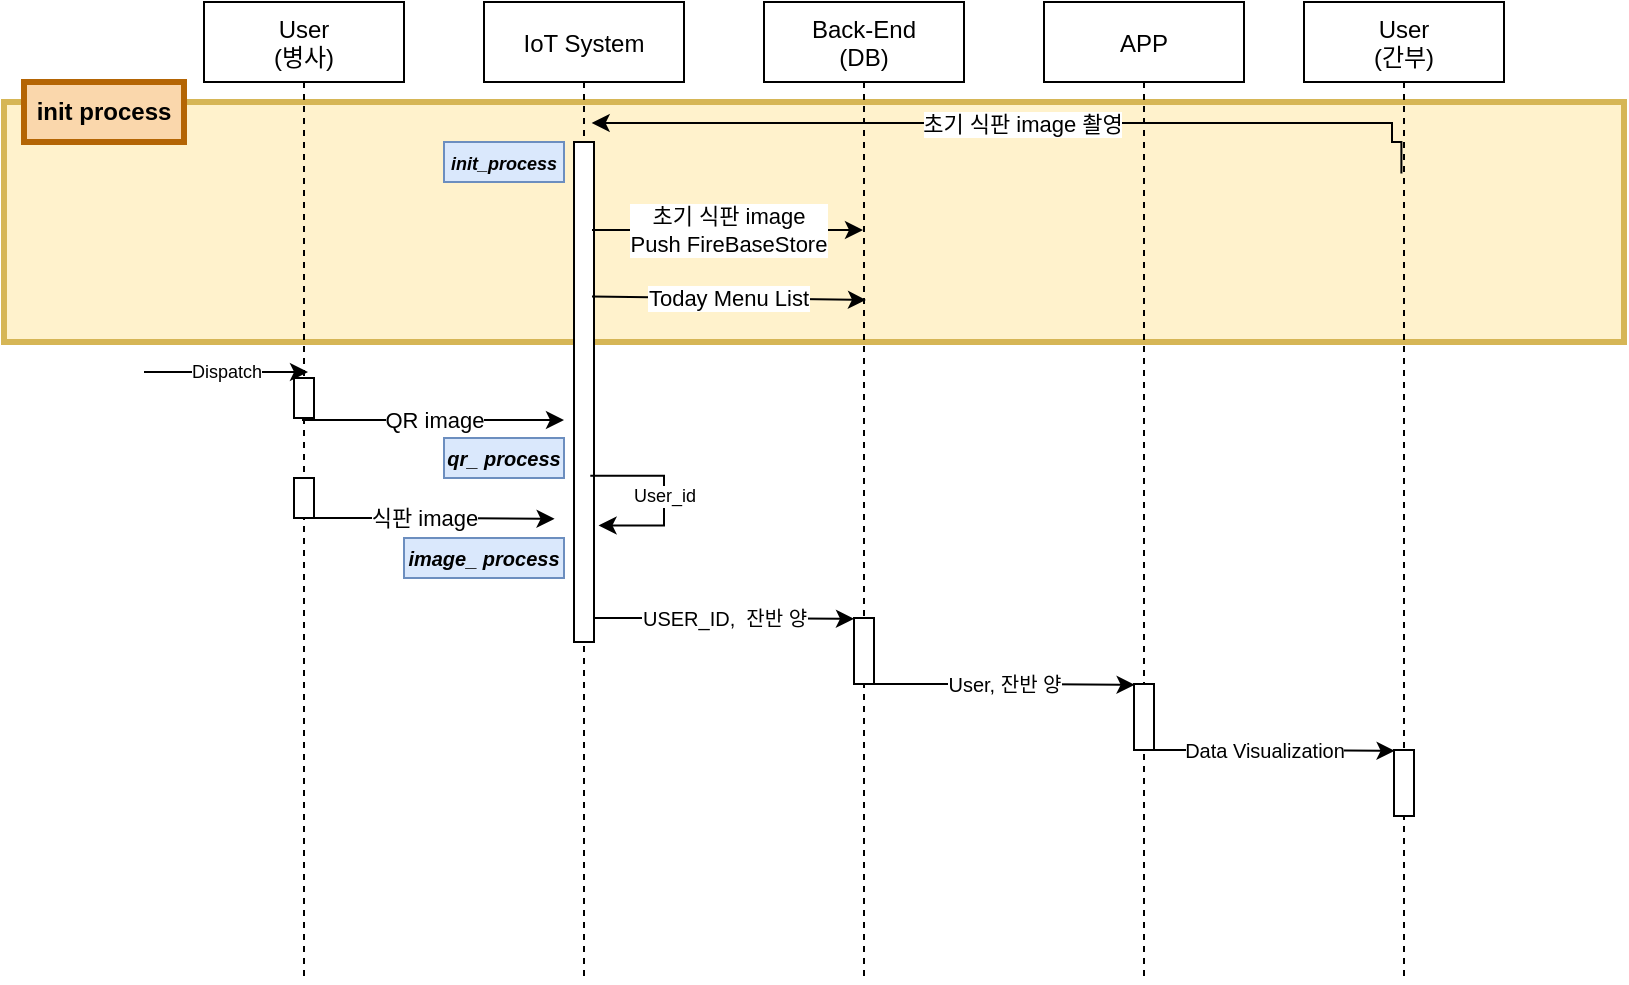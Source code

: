 <mxfile version="15.5.2" type="device"><diagram id="kgpKYQtTHZ0yAKxKKP6v" name="Page-1"><mxGraphModel dx="460" dy="784" grid="1" gridSize="10" guides="1" tooltips="1" connect="1" arrows="1" fold="1" page="1" pageScale="1" pageWidth="850" pageHeight="1100" math="0" shadow="0"><root><mxCell id="0"/><mxCell id="1" parent="0"/><mxCell id="XSP-F17sBTi_5p3VlLh3-23" value="" style="rounded=0;whiteSpace=wrap;html=1;fillColor=#fff2cc;strokeColor=#d6b656;strokeWidth=3;" parent="1" vertex="1"><mxGeometry x="16" y="130" width="810" height="120" as="geometry"/></mxCell><mxCell id="3nuBFxr9cyL0pnOWT2aG-1" value="User&#10;(병사)" style="shape=umlLifeline;perimeter=lifelinePerimeter;container=1;collapsible=0;recursiveResize=0;rounded=0;shadow=0;strokeWidth=1;" parent="1" vertex="1"><mxGeometry x="116" y="80" width="100" height="490" as="geometry"/></mxCell><mxCell id="3nuBFxr9cyL0pnOWT2aG-2" value="" style="points=[];perimeter=orthogonalPerimeter;rounded=0;shadow=0;strokeWidth=1;" parent="3nuBFxr9cyL0pnOWT2aG-1" vertex="1"><mxGeometry x="45" y="188" width="10" height="20" as="geometry"/></mxCell><mxCell id="XSP-F17sBTi_5p3VlLh3-32" value="" style="endArrow=classic;html=1;rounded=0;edgeStyle=orthogonalEdgeStyle;exitX=0.497;exitY=0.502;exitDx=0;exitDy=0;exitPerimeter=0;" parent="3nuBFxr9cyL0pnOWT2aG-1" edge="1"><mxGeometry relative="1" as="geometry"><mxPoint x="45.0" y="258" as="sourcePoint"/><mxPoint x="175.3" y="258.4" as="targetPoint"/><Array as="points"><mxPoint x="115.3" y="258.4"/><mxPoint x="183.3" y="258.4"/></Array></mxGeometry></mxCell><mxCell id="XSP-F17sBTi_5p3VlLh3-33" value="식판 image" style="edgeLabel;resizable=0;html=1;align=center;verticalAlign=middle;" parent="XSP-F17sBTi_5p3VlLh3-32" connectable="0" vertex="1"><mxGeometry relative="1" as="geometry"/></mxCell><mxCell id="XSP-F17sBTi_5p3VlLh3-35" value="" style="points=[];perimeter=orthogonalPerimeter;rounded=0;shadow=0;strokeWidth=1;" parent="3nuBFxr9cyL0pnOWT2aG-1" vertex="1"><mxGeometry x="45" y="238" width="10" height="20" as="geometry"/></mxCell><mxCell id="XSP-F17sBTi_5p3VlLh3-7" value="IoT System" style="shape=umlLifeline;perimeter=lifelinePerimeter;container=1;collapsible=0;recursiveResize=0;rounded=0;shadow=0;strokeWidth=1;" parent="1" vertex="1"><mxGeometry x="256" y="80" width="100" height="490" as="geometry"/></mxCell><mxCell id="XSP-F17sBTi_5p3VlLh3-8" value="" style="points=[];perimeter=orthogonalPerimeter;rounded=0;shadow=0;strokeWidth=1;" parent="XSP-F17sBTi_5p3VlLh3-7" vertex="1"><mxGeometry x="45" y="70" width="10" height="250" as="geometry"/></mxCell><mxCell id="XSP-F17sBTi_5p3VlLh3-31" value="&lt;font size=&quot;1&quot;&gt;&lt;b&gt;&lt;i&gt;qr_ process&lt;/i&gt;&lt;/b&gt;&lt;/font&gt;" style="text;html=1;strokeColor=#6c8ebf;fillColor=#dae8fc;align=center;verticalAlign=middle;whiteSpace=wrap;rounded=0;" parent="XSP-F17sBTi_5p3VlLh3-7" vertex="1"><mxGeometry x="-20" y="218" width="60" height="20" as="geometry"/></mxCell><mxCell id="XSP-F17sBTi_5p3VlLh3-37" value="&lt;font size=&quot;1&quot;&gt;&lt;b&gt;&lt;i&gt;image_ process&lt;/i&gt;&lt;/b&gt;&lt;/font&gt;" style="text;html=1;strokeColor=#6c8ebf;fillColor=#dae8fc;align=center;verticalAlign=middle;whiteSpace=wrap;rounded=0;" parent="XSP-F17sBTi_5p3VlLh3-7" vertex="1"><mxGeometry x="-40" y="268" width="80" height="20" as="geometry"/></mxCell><mxCell id="XSP-F17sBTi_5p3VlLh3-46" value="User_id" style="endArrow=classic;html=1;rounded=0;fontSize=9;edgeStyle=orthogonalEdgeStyle;exitX=0.814;exitY=0.963;exitDx=0;exitDy=0;exitPerimeter=0;entryX=1.228;entryY=0.074;entryDx=0;entryDy=0;entryPerimeter=0;" parent="XSP-F17sBTi_5p3VlLh3-7" edge="1"><mxGeometry width="50" height="50" relative="1" as="geometry"><mxPoint x="53.14" y="236.89" as="sourcePoint"/><mxPoint x="57.28" y="261.7" as="targetPoint"/><Array as="points"><mxPoint x="90" y="237"/><mxPoint x="90" y="262"/></Array></mxGeometry></mxCell><mxCell id="XSP-F17sBTi_5p3VlLh3-9" value="APP" style="shape=umlLifeline;perimeter=lifelinePerimeter;container=1;collapsible=0;recursiveResize=0;rounded=0;shadow=0;strokeWidth=1;" parent="1" vertex="1"><mxGeometry x="536" y="80" width="100" height="490" as="geometry"/></mxCell><mxCell id="XSP-F17sBTi_5p3VlLh3-52" value="" style="points=[];perimeter=orthogonalPerimeter;rounded=0;shadow=0;strokeWidth=1;" parent="XSP-F17sBTi_5p3VlLh3-9" vertex="1"><mxGeometry x="45" y="341" width="10" height="33" as="geometry"/></mxCell><mxCell id="XSP-F17sBTi_5p3VlLh3-54" value="" style="endArrow=classic;html=1;rounded=0;edgeStyle=orthogonalEdgeStyle;exitX=0.497;exitY=0.502;exitDx=0;exitDy=0;exitPerimeter=0;" parent="XSP-F17sBTi_5p3VlLh3-9" edge="1"><mxGeometry relative="1" as="geometry"><mxPoint x="45" y="374.0" as="sourcePoint"/><mxPoint x="175.3" y="374.4" as="targetPoint"/><Array as="points"><mxPoint x="115.3" y="374.4"/><mxPoint x="183.3" y="374.4"/></Array></mxGeometry></mxCell><mxCell id="XSP-F17sBTi_5p3VlLh3-55" value="&lt;span style=&quot;font-size: 10px&quot;&gt;Data Visualization&lt;/span&gt;" style="edgeLabel;resizable=0;html=1;align=center;verticalAlign=middle;" parent="XSP-F17sBTi_5p3VlLh3-54" connectable="0" vertex="1"><mxGeometry relative="1" as="geometry"/></mxCell><mxCell id="XSP-F17sBTi_5p3VlLh3-11" value="Back-End&#10;(DB)" style="shape=umlLifeline;perimeter=lifelinePerimeter;container=1;collapsible=0;recursiveResize=0;rounded=0;shadow=0;strokeWidth=1;" parent="1" vertex="1"><mxGeometry x="396" y="80" width="100" height="490" as="geometry"/></mxCell><mxCell id="XSP-F17sBTi_5p3VlLh3-12" value="" style="points=[];perimeter=orthogonalPerimeter;rounded=0;shadow=0;strokeWidth=1;" parent="XSP-F17sBTi_5p3VlLh3-11" vertex="1"><mxGeometry x="45" y="308" width="10" height="33" as="geometry"/></mxCell><mxCell id="XSP-F17sBTi_5p3VlLh3-39" value="" style="endArrow=classic;html=1;rounded=0;edgeStyle=orthogonalEdgeStyle;exitX=0.497;exitY=0.502;exitDx=0;exitDy=0;exitPerimeter=0;" parent="XSP-F17sBTi_5p3VlLh3-11" edge="1"><mxGeometry relative="1" as="geometry"><mxPoint x="-85.3" y="308" as="sourcePoint"/><mxPoint x="45.0" y="308.4" as="targetPoint"/><Array as="points"><mxPoint x="-15" y="308.4"/><mxPoint x="53" y="308.4"/></Array></mxGeometry></mxCell><mxCell id="XSP-F17sBTi_5p3VlLh3-40" value="&lt;font style=&quot;font-size: 10px&quot;&gt;USER_ID,&amp;nbsp; 잔반 양&lt;/font&gt;" style="edgeLabel;resizable=0;html=1;align=center;verticalAlign=middle;" parent="XSP-F17sBTi_5p3VlLh3-39" connectable="0" vertex="1"><mxGeometry relative="1" as="geometry"/></mxCell><mxCell id="XSP-F17sBTi_5p3VlLh3-48" value="" style="endArrow=classic;html=1;rounded=0;edgeStyle=orthogonalEdgeStyle;exitX=0.497;exitY=0.502;exitDx=0;exitDy=0;exitPerimeter=0;" parent="XSP-F17sBTi_5p3VlLh3-11" edge="1"><mxGeometry relative="1" as="geometry"><mxPoint x="55.0" y="341" as="sourcePoint"/><mxPoint x="185.3" y="341.4" as="targetPoint"/><Array as="points"><mxPoint x="125.3" y="341.4"/><mxPoint x="193.3" y="341.4"/></Array></mxGeometry></mxCell><mxCell id="XSP-F17sBTi_5p3VlLh3-49" value="&lt;span style=&quot;font-size: 10px&quot;&gt;User, 잔반 양&lt;/span&gt;" style="edgeLabel;resizable=0;html=1;align=center;verticalAlign=middle;" parent="XSP-F17sBTi_5p3VlLh3-48" connectable="0" vertex="1"><mxGeometry relative="1" as="geometry"/></mxCell><mxCell id="3nuBFxr9cyL0pnOWT2aG-5" value="User&#10;(간부)" style="shape=umlLifeline;perimeter=lifelinePerimeter;container=1;collapsible=0;recursiveResize=0;rounded=0;shadow=0;strokeWidth=1;" parent="1" vertex="1"><mxGeometry x="666" y="80" width="100" height="490" as="geometry"/></mxCell><mxCell id="XSP-F17sBTi_5p3VlLh3-53" value="" style="points=[];perimeter=orthogonalPerimeter;rounded=0;shadow=0;strokeWidth=1;" parent="3nuBFxr9cyL0pnOWT2aG-5" vertex="1"><mxGeometry x="45" y="374" width="10" height="33" as="geometry"/></mxCell><mxCell id="XSP-F17sBTi_5p3VlLh3-17" value="" style="endArrow=classic;html=1;rounded=0;edgeStyle=orthogonalEdgeStyle;" parent="1" edge="1"><mxGeometry relative="1" as="geometry"><mxPoint x="165" y="289" as="sourcePoint"/><mxPoint x="296" y="289" as="targetPoint"/><Array as="points"><mxPoint x="165" y="289"/></Array></mxGeometry></mxCell><mxCell id="XSP-F17sBTi_5p3VlLh3-18" value="QR image" style="edgeLabel;resizable=0;html=1;align=center;verticalAlign=middle;" parent="XSP-F17sBTi_5p3VlLh3-17" connectable="0" vertex="1"><mxGeometry relative="1" as="geometry"/></mxCell><mxCell id="XSP-F17sBTi_5p3VlLh3-19" value="" style="endArrow=classic;html=1;rounded=0;edgeStyle=orthogonalEdgeStyle;entryX=0.883;entryY=-0.038;entryDx=0;entryDy=0;entryPerimeter=0;exitX=0.487;exitY=0.175;exitDx=0;exitDy=0;exitPerimeter=0;" parent="1" source="3nuBFxr9cyL0pnOWT2aG-5" target="XSP-F17sBTi_5p3VlLh3-8" edge="1"><mxGeometry relative="1" as="geometry"><mxPoint x="710" y="149" as="sourcePoint"/><mxPoint x="516" y="380" as="targetPoint"/><Array as="points"><mxPoint x="710" y="150"/></Array></mxGeometry></mxCell><mxCell id="XSP-F17sBTi_5p3VlLh3-20" value="초기 식판 image 촬영" style="edgeLabel;resizable=0;html=1;align=center;verticalAlign=middle;fillColor=#FFFFCC;" parent="XSP-F17sBTi_5p3VlLh3-19" connectable="0" vertex="1"><mxGeometry relative="1" as="geometry"/></mxCell><mxCell id="XSP-F17sBTi_5p3VlLh3-24" value="&lt;b&gt;init process&lt;/b&gt;" style="text;html=1;strokeColor=#b46504;fillColor=#fad7ac;align=center;verticalAlign=middle;whiteSpace=wrap;rounded=0;strokeWidth=3;" parent="1" vertex="1"><mxGeometry x="26" y="120" width="80" height="30" as="geometry"/></mxCell><mxCell id="XSP-F17sBTi_5p3VlLh3-27" value="&lt;font style=&quot;font-size: 9px&quot;&gt;&lt;b&gt;&lt;i&gt;init_process&lt;/i&gt;&lt;/b&gt;&lt;/font&gt;" style="text;html=1;strokeColor=#6c8ebf;fillColor=#dae8fc;align=center;verticalAlign=middle;whiteSpace=wrap;rounded=0;" parent="1" vertex="1"><mxGeometry x="236" y="150" width="60" height="20" as="geometry"/></mxCell><mxCell id="XSP-F17sBTi_5p3VlLh3-28" value="" style="endArrow=classic;html=1;rounded=0;fontSize=9;edgeStyle=orthogonalEdgeStyle;" parent="1" edge="1"><mxGeometry relative="1" as="geometry"><mxPoint x="86" y="265" as="sourcePoint"/><mxPoint x="168" y="265" as="targetPoint"/><Array as="points"><mxPoint x="86" y="265"/></Array></mxGeometry></mxCell><mxCell id="XSP-F17sBTi_5p3VlLh3-29" value="Dispatch" style="edgeLabel;resizable=0;html=1;align=center;verticalAlign=middle;fontSize=9;strokeWidth=3;fillColor=#FFFFCC;" parent="XSP-F17sBTi_5p3VlLh3-28" connectable="0" vertex="1"><mxGeometry relative="1" as="geometry"/></mxCell><mxCell id="9IeRvQilDQEPXo9kENLv-2" value="초기 식판 image&lt;br&gt;Push FireBaseStore" style="endArrow=classic;html=1;rounded=0;exitX=0.9;exitY=0.176;exitDx=0;exitDy=0;exitPerimeter=0;" parent="1" source="XSP-F17sBTi_5p3VlLh3-8" target="XSP-F17sBTi_5p3VlLh3-11" edge="1"><mxGeometry width="50" height="50" relative="1" as="geometry"><mxPoint x="570" y="430" as="sourcePoint"/><mxPoint x="620" y="380" as="targetPoint"/></mxGeometry></mxCell><mxCell id="9IeRvQilDQEPXo9kENLv-4" value="Today Menu List" style="endArrow=classic;html=1;rounded=0;exitX=0.9;exitY=0.309;exitDx=0;exitDy=0;exitPerimeter=0;entryX=0.51;entryY=0.304;entryDx=0;entryDy=0;entryPerimeter=0;" parent="1" source="XSP-F17sBTi_5p3VlLh3-8" target="XSP-F17sBTi_5p3VlLh3-11" edge="1"><mxGeometry width="50" height="50" relative="1" as="geometry"><mxPoint x="320" y="204" as="sourcePoint"/><mxPoint x="455.5" y="204" as="targetPoint"/></mxGeometry></mxCell></root></mxGraphModel></diagram></mxfile>